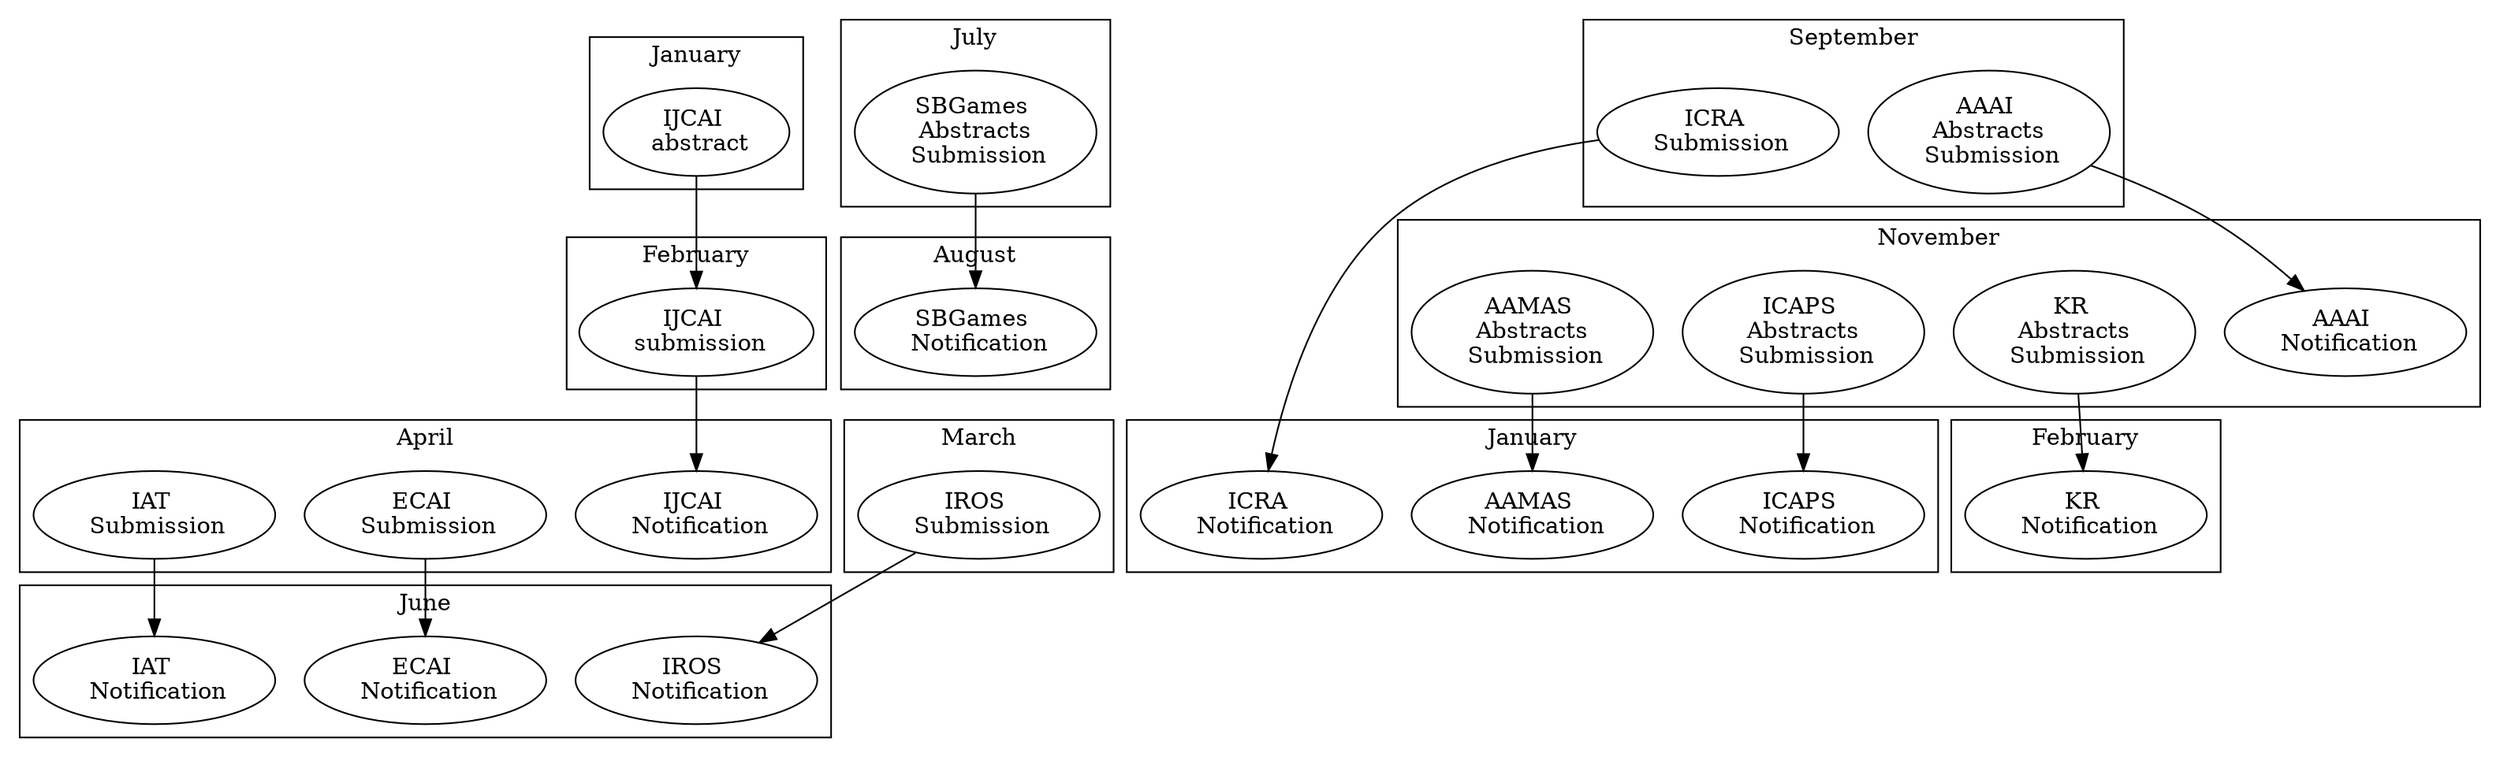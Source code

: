 digraph g{
	rankdir=TD;
	
	subgraph cluster_jan {
/*			style=filled;*/
/*			color=lightgrey;*/
/*			node [style=filled,color=white];*/
			ijcaiA[label="IJCAI \n abstract"];
			label = "January";
	}
	
	subgraph cluster_feb {
/*			style=filled;*/
/*			color=lightgrey;*/
/*			node [style=filled,color=white];*/
			ijcaiS[label="IJCAI \n submission"];
			label = "February";
	}
	
	subgraph cluster_mar {
/*			style=filled;*/
/*			color=lightgrey;*/
/*			node [style=filled,color=white];*/
			irosS[label="IROS \n Submission"];
			label = "March";
	}
	
	subgraph cluster_apr {
/*			style=filled;*/
/*			color=lightgrey;*/
/*			node [style=filled,color=white];*/
			ijcaiN[label="IJCAI \n Notification"];
			ecaiS[label="ECAI \n Submission"];
			iatS[label="IAT \n Submission"];
			label = "April";
	}
	
	subgraph cluster_may {
/*			style=filled;*/
/*			color=lightgrey;*/
/*			node [style=filled,color=white];*/
			label = "May";
	}
	
	subgraph cluster_jun {
/*			style=filled;*/
/*			color=lightgrey;*/
/*			node [style=filled,color=white];*/
			irosN[label="IROS \n Notification"];
			ecaiN[label="ECAI \n Notification"];
			iatN[label="IAT \n Notification"];
			label = "June";
	}
	
	subgraph cluster_jul {
/*			style=filled;*/
/*			color=lightgrey;*/
/*			node [style=filled,color=white];*/
			sbgamesS[label="SBGames \n Abstracts \n Submission"];
			label = "July";
	}
	
	subgraph cluster_aug {
/*			style=filled;*/
/*			color=lightgrey;*/
/*			node [style=filled,color=white];*/
			sbgamesN[label="SBGames \n Notification"];
			label = "August";
	}
	
	subgraph cluster_sep {
/*			style=filled;*/
/*			color=lightgrey;*/
/*			node [style=filled,color=white];*/
			icraS[label="ICRA \n Submission"];
			aaaiS[label="AAAI \n Abstracts \n Submission"];
			label = "September";
	}
	
	subgraph cluster_oct {
/*			style=filled;*/
/*			color=lightgrey;*/
/*			node [style=filled,color=white];*/
			label = "October";
	}
	
	subgraph cluster_nov {
/*			style=filled;*/
/*			color=lightgrey;*/
/*			node [style=filled,color=white];*/
			aaaiN[label="AAAI \n Notification"];
			krS[label="KR \n Abstracts \n Submission"];
			icapsS[label="ICAPS \n Abstracts \n Submission"];
			aamasS[label="AAMAS \n Abstracts \n Submission"];
			label = "November";
	}

	subgraph cluster_dec {
/*			style=filled;*/
/*			color=lightgrey;*/
/*			node [style=filled,color=white];*/
			label = "December";
	}
	
	subgraph cluster_jan2 {
/*			style=filled;*/
/*			color=lightgrey;*/
/*			node [style=filled,color=white];*/
			icapsN[label="ICAPS \n Notification"];
			icraN[label="ICRA \n Notification"];
			aamasN[label="AAMAS \n Notification"];
			label = "January";
	}
	
	subgraph cluster_feb2 {
/*			style=filled;*/
/*			color=lightgrey;*/
/*			node [style=filled,color=white];*/
			krN[label="KR \n Notification"]
	
			label = "February";
	}
	
	ijcaiA -> ijcaiS -> ijcaiN;
	krS -> krN;
	icapsS -> icapsN;
	icraS -> icraN;
	aaaiS -> aaaiN;
	sbgamesS -> sbgamesN;
	irosS -> irosN;
	aamasS -> aamasN;
	ecaiS -> ecaiN;
	iatS -> iatN;
}